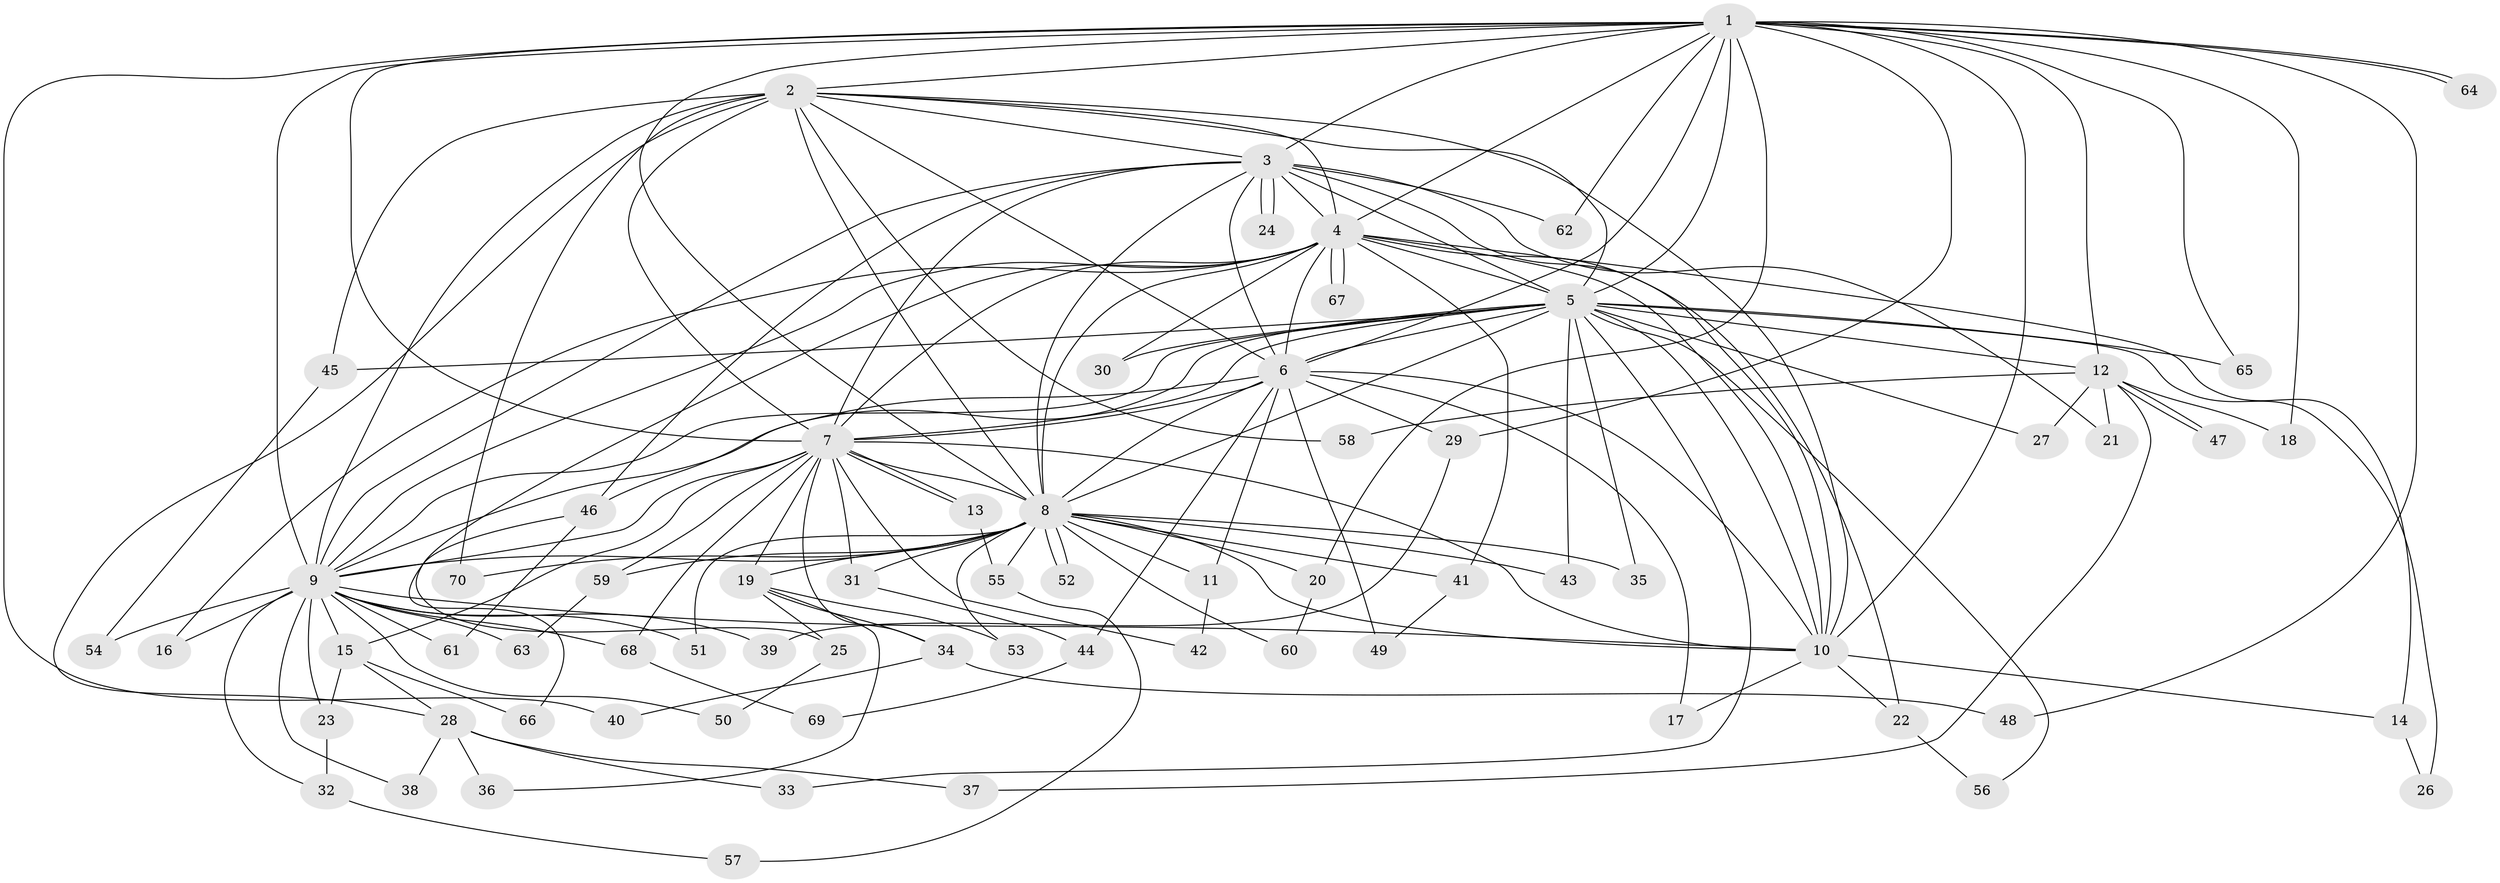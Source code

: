 // Generated by graph-tools (version 1.1) at 2025/10/02/27/25 16:10:58]
// undirected, 70 vertices, 165 edges
graph export_dot {
graph [start="1"]
  node [color=gray90,style=filled];
  1;
  2;
  3;
  4;
  5;
  6;
  7;
  8;
  9;
  10;
  11;
  12;
  13;
  14;
  15;
  16;
  17;
  18;
  19;
  20;
  21;
  22;
  23;
  24;
  25;
  26;
  27;
  28;
  29;
  30;
  31;
  32;
  33;
  34;
  35;
  36;
  37;
  38;
  39;
  40;
  41;
  42;
  43;
  44;
  45;
  46;
  47;
  48;
  49;
  50;
  51;
  52;
  53;
  54;
  55;
  56;
  57;
  58;
  59;
  60;
  61;
  62;
  63;
  64;
  65;
  66;
  67;
  68;
  69;
  70;
  1 -- 2;
  1 -- 3;
  1 -- 4;
  1 -- 5;
  1 -- 6;
  1 -- 7;
  1 -- 8;
  1 -- 9;
  1 -- 10;
  1 -- 12;
  1 -- 18;
  1 -- 20;
  1 -- 29;
  1 -- 40;
  1 -- 48;
  1 -- 62;
  1 -- 64;
  1 -- 64;
  1 -- 65;
  2 -- 3;
  2 -- 4;
  2 -- 5;
  2 -- 6;
  2 -- 7;
  2 -- 8;
  2 -- 9;
  2 -- 10;
  2 -- 28;
  2 -- 45;
  2 -- 58;
  2 -- 70;
  3 -- 4;
  3 -- 5;
  3 -- 6;
  3 -- 7;
  3 -- 8;
  3 -- 9;
  3 -- 10;
  3 -- 21;
  3 -- 24;
  3 -- 24;
  3 -- 46;
  3 -- 62;
  4 -- 5;
  4 -- 6;
  4 -- 7;
  4 -- 8;
  4 -- 9;
  4 -- 10;
  4 -- 14;
  4 -- 16;
  4 -- 22;
  4 -- 25;
  4 -- 30;
  4 -- 41;
  4 -- 67;
  4 -- 67;
  5 -- 6;
  5 -- 7;
  5 -- 8;
  5 -- 9;
  5 -- 10;
  5 -- 12;
  5 -- 26;
  5 -- 27;
  5 -- 30;
  5 -- 33;
  5 -- 35;
  5 -- 43;
  5 -- 45;
  5 -- 46;
  5 -- 56;
  5 -- 65;
  6 -- 7;
  6 -- 8;
  6 -- 9;
  6 -- 10;
  6 -- 11;
  6 -- 17;
  6 -- 29;
  6 -- 44;
  6 -- 49;
  7 -- 8;
  7 -- 9;
  7 -- 10;
  7 -- 13;
  7 -- 13;
  7 -- 15;
  7 -- 19;
  7 -- 31;
  7 -- 34;
  7 -- 42;
  7 -- 59;
  7 -- 68;
  8 -- 9;
  8 -- 10;
  8 -- 11;
  8 -- 19;
  8 -- 20;
  8 -- 31;
  8 -- 35;
  8 -- 41;
  8 -- 43;
  8 -- 51;
  8 -- 52;
  8 -- 52;
  8 -- 53;
  8 -- 55;
  8 -- 59;
  8 -- 60;
  8 -- 70;
  9 -- 10;
  9 -- 15;
  9 -- 16;
  9 -- 23;
  9 -- 32;
  9 -- 38;
  9 -- 39;
  9 -- 50;
  9 -- 51;
  9 -- 54;
  9 -- 61;
  9 -- 63;
  9 -- 68;
  10 -- 14;
  10 -- 17;
  10 -- 22;
  11 -- 42;
  12 -- 18;
  12 -- 21;
  12 -- 27;
  12 -- 37;
  12 -- 47;
  12 -- 47;
  12 -- 58;
  13 -- 55;
  14 -- 26;
  15 -- 23;
  15 -- 28;
  15 -- 66;
  19 -- 25;
  19 -- 34;
  19 -- 36;
  19 -- 53;
  20 -- 60;
  22 -- 56;
  23 -- 32;
  25 -- 50;
  28 -- 33;
  28 -- 36;
  28 -- 37;
  28 -- 38;
  29 -- 39;
  31 -- 44;
  32 -- 57;
  34 -- 40;
  34 -- 48;
  41 -- 49;
  44 -- 69;
  45 -- 54;
  46 -- 61;
  46 -- 66;
  55 -- 57;
  59 -- 63;
  68 -- 69;
}
